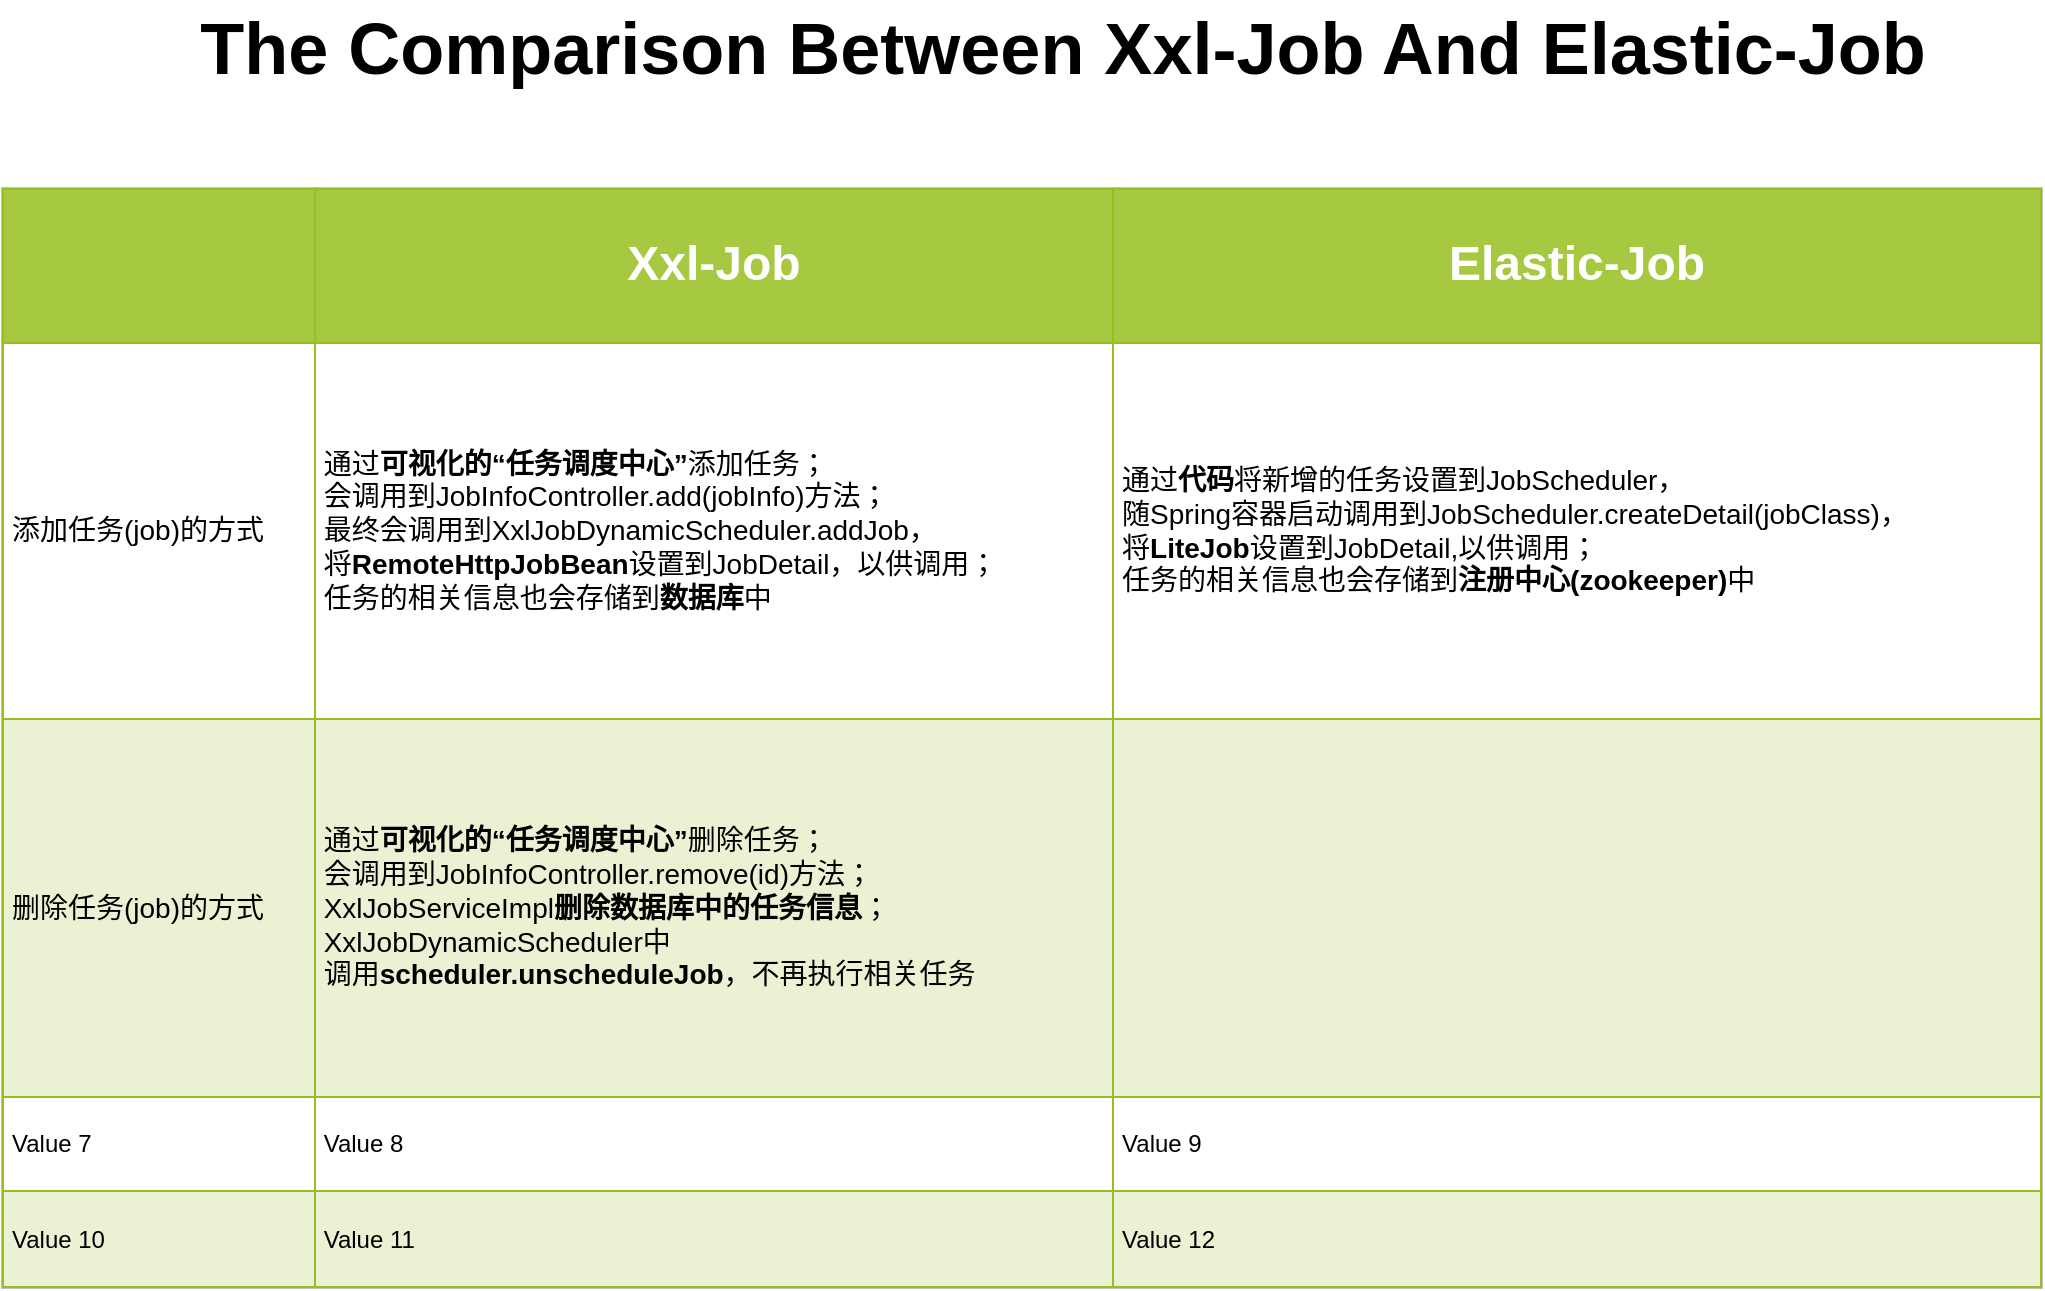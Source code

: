 <mxfile version="10.7.5" type="github"><diagram name="Page-1" id="bd83a815-5ea8-2e97-e5ec-87c9f400f2fa"><mxGraphModel dx="1663" dy="708" grid="1" gridSize="10" guides="1" tooltips="1" connect="1" arrows="1" fold="1" page="1" pageScale="1.5" pageWidth="1169" pageHeight="826" background="#ffffff" math="0" shadow="0"><root><mxCell id="0" style=";html=1;"/><mxCell id="1" style=";html=1;" parent="0"/><mxCell id="1516e18e63f93b96-3" value="&lt;font style=&quot;font-size: 36px&quot;&gt;The C&lt;span&gt;omparison Between Xxl-Job And Elastic-Job&lt;/span&gt;&lt;/font&gt;" style="text;strokeColor=none;fillColor=none;html=1;fontSize=24;fontStyle=1;verticalAlign=middle;align=center;rounded=0;shadow=1;" parent="1" vertex="1"><mxGeometry x="300" y="70" width="780" height="40" as="geometry"/></mxCell><mxCell id="aVJuLsUgOL85IlQQ9Hnr-1" value="&lt;table border=&quot;1&quot; width=&quot;100%&quot; cellpadding=&quot;4&quot; style=&quot;width: 100% ; height: 100% ; border-collapse: collapse&quot;&gt;&lt;tbody&gt;&lt;tr style=&quot;background-color: #a7c942 ; color: #ffffff ; border: 1px solid #98bf21&quot;&gt;&lt;th align=&quot;left&quot;&gt;&lt;br&gt;&lt;/th&gt;&lt;th align=&quot;left&quot; style=&quot;text-align: center&quot;&gt;&lt;font style=&quot;font-size: 24px&quot;&gt;Xxl-Job&lt;/font&gt;&lt;/th&gt;&lt;th align=&quot;left&quot; style=&quot;text-align: center&quot;&gt;&lt;font style=&quot;font-size: 24px&quot;&gt;Elastic-Job&lt;/font&gt;&lt;/th&gt;&lt;/tr&gt;&lt;tr style=&quot;border: 1px solid #98bf21&quot;&gt;&lt;td&gt;&lt;font style=&quot;font-size: 14px&quot;&gt;添加任务(job)的方式&lt;/font&gt;&lt;/td&gt;&lt;td&gt;&lt;font style=&quot;font-size: 14px&quot;&gt;通过&lt;b&gt;可视化的“任务调度中心”&lt;/b&gt;添加任务；&lt;br&gt;会调用到JobInfoController.add(jobInfo)方法；&lt;br&gt;最终会调用到XxlJobDynamicScheduler.addJob，&lt;br&gt;将&lt;b&gt;RemoteHttpJobBean&lt;/b&gt;设置到JobDetail，以供调用；&lt;br&gt;任务的相关信息也会存储到&lt;b&gt;数据库&lt;/b&gt;中&lt;/font&gt;&lt;/td&gt;&lt;td&gt;&lt;font style=&quot;font-size: 14px&quot;&gt;通过&lt;b&gt;代码&lt;/b&gt;将新增的任务设置到JobScheduler，&lt;br&gt;随Spring容器启动调用到JobScheduler.createDetail(jobClass)，&lt;br&gt;将&lt;b&gt;LiteJob&lt;/b&gt;设置到JobDetail,以供调用；&lt;br&gt;任务的相关信息也会存储到&lt;b&gt;注册中心(zookeeper)&lt;/b&gt;中&lt;/font&gt;&lt;/td&gt;&lt;/tr&gt;&lt;tr style=&quot;background-color: #eaf2d3 ; border: 1px solid #98bf21&quot;&gt;&lt;td&gt;&lt;font style=&quot;font-size: 14px&quot;&gt;删除任务(job)的方式&lt;/font&gt;&lt;/td&gt;&lt;td&gt;&lt;font style=&quot;font-size: 14px&quot;&gt;通过&lt;b&gt;可视化的“任务调度中心”&lt;/b&gt;删除任务；&lt;br&gt;会调用到JobInfoController.remove(id)方法；&lt;br&gt;XxlJobServiceImpl&lt;b&gt;删除数据库中的任务信息&lt;/b&gt;；&lt;br&gt;XxlJobDynamicScheduler中&lt;br&gt;调用&lt;b&gt;scheduler&lt;/b&gt;&lt;b&gt;.unscheduleJob&lt;/b&gt;，不再执行相关任务&lt;/font&gt;&lt;/td&gt;&lt;td&gt;&lt;br&gt;&lt;/td&gt;&lt;/tr&gt;&lt;tr style=&quot;border: 1px solid #98bf21&quot;&gt;&lt;td&gt;Value 7&lt;/td&gt;&lt;td&gt;Value 8&lt;/td&gt;&lt;td&gt;Value 9&lt;/td&gt;&lt;/tr&gt;&lt;tr style=&quot;background-color: #eaf2d3 ; border: 1px solid #98bf21&quot;&gt;&lt;td&gt;Value 10&lt;/td&gt;&lt;td&gt;Value 11&lt;/td&gt;&lt;td&gt;Value 12&lt;/td&gt;&lt;/tr&gt;&lt;/tbody&gt;&lt;/table&gt;" style="text;html=1;strokeColor=#c0c0c0;fillColor=#ffffff;overflow=fill;rounded=0;" vertex="1" parent="1"><mxGeometry x="160" y="160" width="1020" height="550" as="geometry"/></mxCell></root></mxGraphModel></diagram></mxfile>